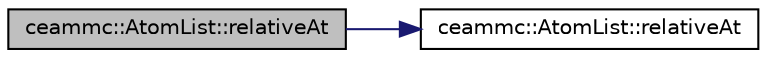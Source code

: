 digraph "ceammc::AtomList::relativeAt"
{
  edge [fontname="Helvetica",fontsize="10",labelfontname="Helvetica",labelfontsize="10"];
  node [fontname="Helvetica",fontsize="10",shape=record];
  rankdir="LR";
  Node1 [label="ceammc::AtomList::relativeAt",height=0.2,width=0.4,color="black", fillcolor="grey75", style="filled" fontcolor="black"];
  Node1 -> Node2 [color="midnightblue",fontsize="10",style="solid",fontname="Helvetica"];
  Node2 [label="ceammc::AtomList::relativeAt",height=0.2,width=0.4,color="black", fillcolor="white", style="filled",URL="$classceammc_1_1_atom_list.html#a809cbddcdf03ba6b5eb6395d536c431b"];
}
